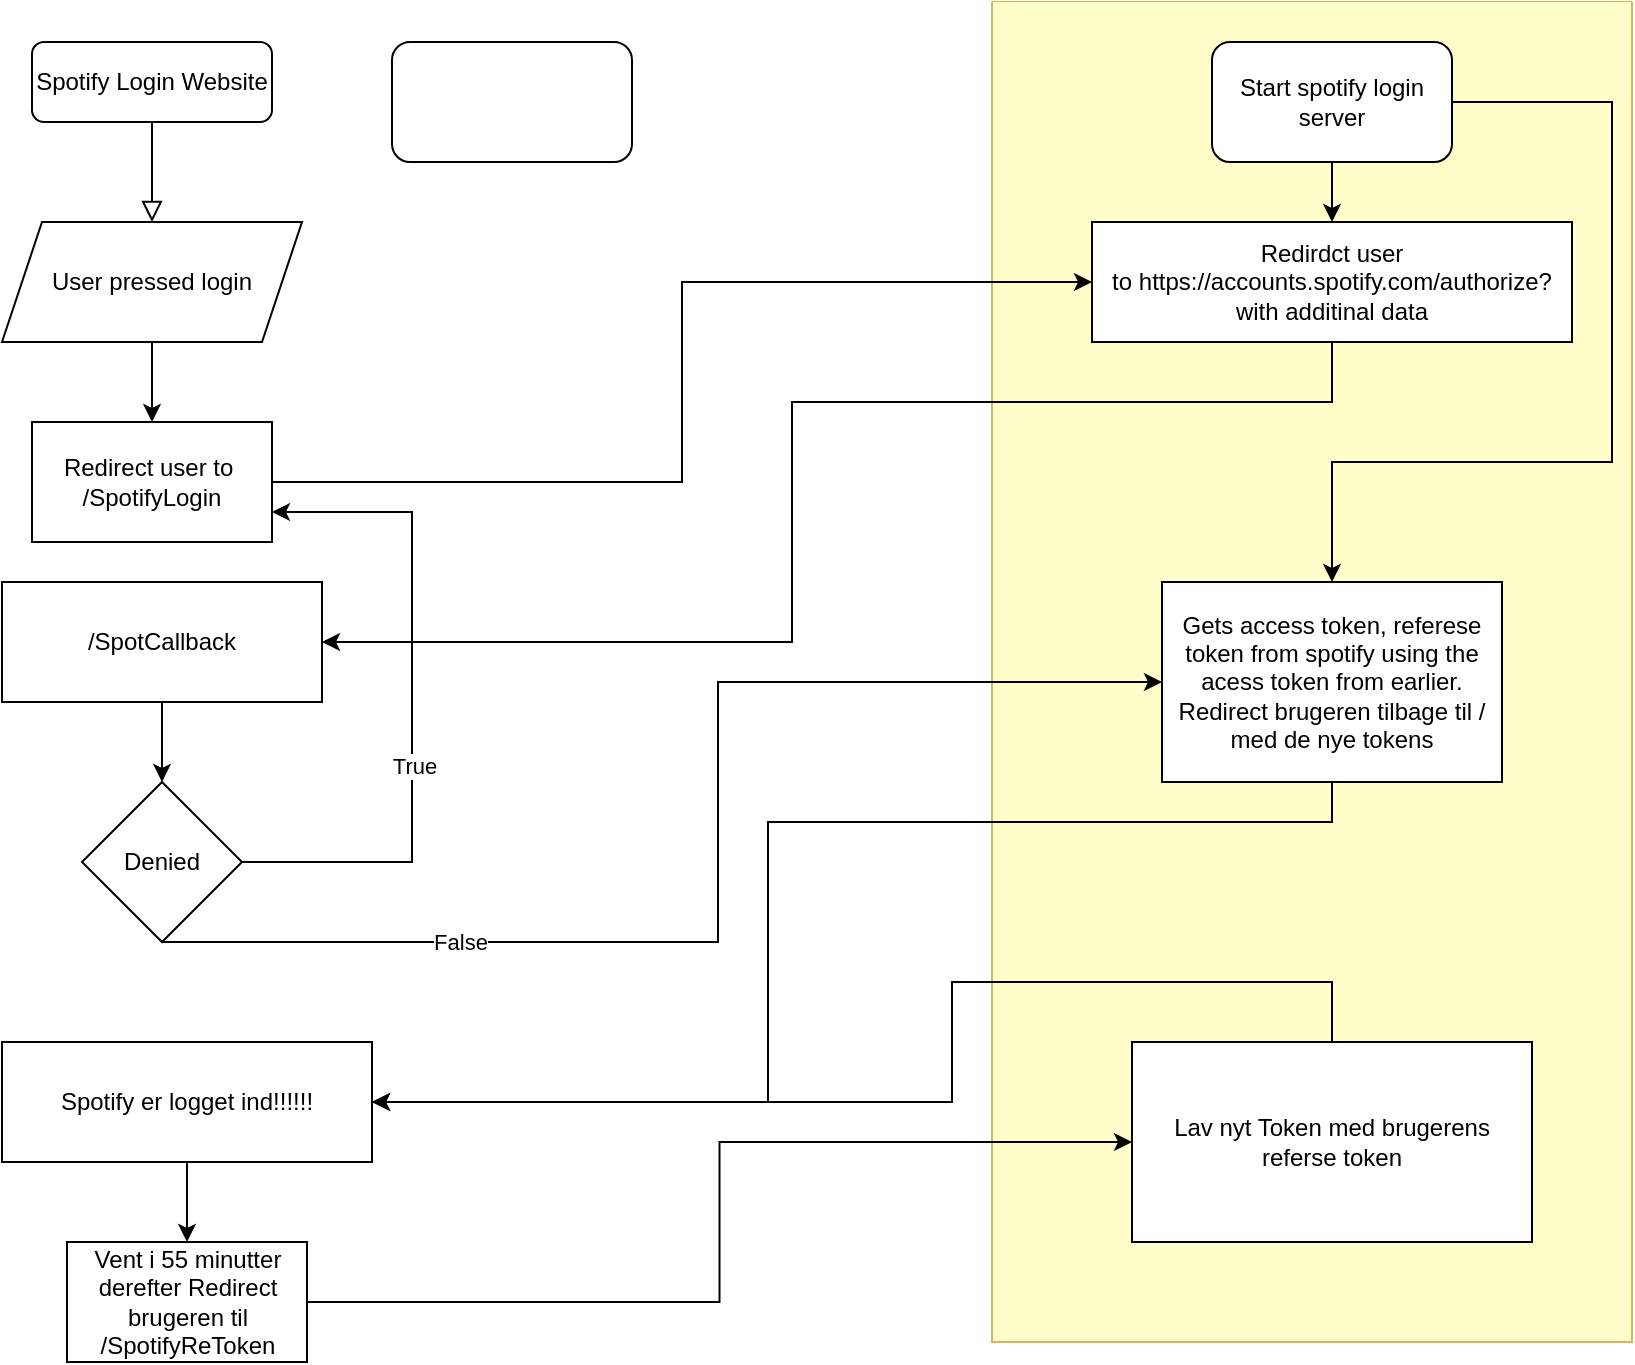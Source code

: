 <mxfile version="20.8.16" type="device"><diagram id="C5RBs43oDa-KdzZeNtuy" name="Page-1"><mxGraphModel dx="1247" dy="727" grid="1" gridSize="10" guides="1" tooltips="1" connect="1" arrows="1" fold="1" page="1" pageScale="1" pageWidth="827" pageHeight="1169" math="0" shadow="0"><root><mxCell id="WIyWlLk6GJQsqaUBKTNV-0"/><mxCell id="WIyWlLk6GJQsqaUBKTNV-1" parent="WIyWlLk6GJQsqaUBKTNV-0"/><mxCell id="J3g9bTKIBSTyANTCh6b--34" value="" style="swimlane;startSize=0;fillColor=#fff2cc;strokeColor=#d6b656;fillStyle=solid;rounded=0;swimlaneLine=0;glass=0;swimlaneFillColor=#FFFDC9;" vertex="1" parent="WIyWlLk6GJQsqaUBKTNV-1"><mxGeometry x="500" width="320" height="670" as="geometry"/></mxCell><mxCell id="J3g9bTKIBSTyANTCh6b--41" value="Lav nyt Token med brugerens referse token" style="rounded=0;whiteSpace=wrap;html=1;glass=0;fillStyle=solid;gradientColor=none;" vertex="1" parent="J3g9bTKIBSTyANTCh6b--34"><mxGeometry x="70" y="520" width="200" height="100" as="geometry"/></mxCell><mxCell id="WIyWlLk6GJQsqaUBKTNV-2" value="" style="rounded=0;html=1;jettySize=auto;orthogonalLoop=1;fontSize=11;endArrow=block;endFill=0;endSize=8;strokeWidth=1;shadow=0;labelBackgroundColor=none;edgeStyle=orthogonalEdgeStyle;" parent="WIyWlLk6GJQsqaUBKTNV-1" source="WIyWlLk6GJQsqaUBKTNV-3" edge="1"><mxGeometry relative="1" as="geometry"><mxPoint x="80" y="110" as="targetPoint"/></mxGeometry></mxCell><mxCell id="WIyWlLk6GJQsqaUBKTNV-3" value="Spotify Login Website" style="rounded=1;whiteSpace=wrap;html=1;fontSize=12;glass=0;strokeWidth=1;shadow=0;" parent="WIyWlLk6GJQsqaUBKTNV-1" vertex="1"><mxGeometry x="20" y="20" width="120" height="40" as="geometry"/></mxCell><mxCell id="J3g9bTKIBSTyANTCh6b--22" style="edgeStyle=orthogonalEdgeStyle;rounded=0;orthogonalLoop=1;jettySize=auto;html=1;entryX=0.5;entryY=0;entryDx=0;entryDy=0;" edge="1" parent="WIyWlLk6GJQsqaUBKTNV-1" source="J3g9bTKIBSTyANTCh6b--0" target="J3g9bTKIBSTyANTCh6b--3"><mxGeometry relative="1" as="geometry"/></mxCell><mxCell id="J3g9bTKIBSTyANTCh6b--0" value="User pressed login&lt;br&gt;" style="shape=parallelogram;perimeter=parallelogramPerimeter;whiteSpace=wrap;html=1;fixedSize=1;" vertex="1" parent="WIyWlLk6GJQsqaUBKTNV-1"><mxGeometry x="5" y="110" width="150" height="60" as="geometry"/></mxCell><mxCell id="J3g9bTKIBSTyANTCh6b--2" value="" style="rounded=1;whiteSpace=wrap;html=1;" vertex="1" parent="WIyWlLk6GJQsqaUBKTNV-1"><mxGeometry x="200" y="20" width="120" height="60" as="geometry"/></mxCell><mxCell id="J3g9bTKIBSTyANTCh6b--18" style="edgeStyle=orthogonalEdgeStyle;rounded=0;orthogonalLoop=1;jettySize=auto;html=1;entryX=0;entryY=0.5;entryDx=0;entryDy=0;" edge="1" parent="WIyWlLk6GJQsqaUBKTNV-1" source="J3g9bTKIBSTyANTCh6b--3" target="J3g9bTKIBSTyANTCh6b--10"><mxGeometry relative="1" as="geometry"/></mxCell><mxCell id="J3g9bTKIBSTyANTCh6b--3" value="Redirect user to&amp;nbsp;&lt;br&gt;/SpotifyLogin" style="rounded=0;whiteSpace=wrap;html=1;" vertex="1" parent="WIyWlLk6GJQsqaUBKTNV-1"><mxGeometry x="20" y="210" width="120" height="60" as="geometry"/></mxCell><mxCell id="J3g9bTKIBSTyANTCh6b--11" style="edgeStyle=orthogonalEdgeStyle;rounded=0;orthogonalLoop=1;jettySize=auto;html=1;entryX=0.5;entryY=0;entryDx=0;entryDy=0;" edge="1" parent="WIyWlLk6GJQsqaUBKTNV-1" source="J3g9bTKIBSTyANTCh6b--6" target="J3g9bTKIBSTyANTCh6b--10"><mxGeometry relative="1" as="geometry"/></mxCell><mxCell id="J3g9bTKIBSTyANTCh6b--32" style="edgeStyle=orthogonalEdgeStyle;rounded=0;orthogonalLoop=1;jettySize=auto;html=1;entryX=0.5;entryY=0;entryDx=0;entryDy=0;" edge="1" parent="WIyWlLk6GJQsqaUBKTNV-1" source="J3g9bTKIBSTyANTCh6b--6" target="J3g9bTKIBSTyANTCh6b--30"><mxGeometry relative="1" as="geometry"><Array as="points"><mxPoint x="810" y="50"/><mxPoint x="810" y="230"/><mxPoint x="670" y="230"/></Array></mxGeometry></mxCell><mxCell id="J3g9bTKIBSTyANTCh6b--6" value="Start spotify login server" style="rounded=1;whiteSpace=wrap;html=1;" vertex="1" parent="WIyWlLk6GJQsqaUBKTNV-1"><mxGeometry x="610" y="20" width="120" height="60" as="geometry"/></mxCell><mxCell id="J3g9bTKIBSTyANTCh6b--23" style="edgeStyle=orthogonalEdgeStyle;rounded=0;orthogonalLoop=1;jettySize=auto;html=1;entryX=1;entryY=0.5;entryDx=0;entryDy=0;" edge="1" parent="WIyWlLk6GJQsqaUBKTNV-1" source="J3g9bTKIBSTyANTCh6b--10" target="J3g9bTKIBSTyANTCh6b--17"><mxGeometry relative="1" as="geometry"><Array as="points"><mxPoint x="670" y="200"/><mxPoint x="400" y="200"/><mxPoint x="400" y="320"/></Array></mxGeometry></mxCell><mxCell id="J3g9bTKIBSTyANTCh6b--10" value="Redirdct user to&amp;nbsp;https://accounts.spotify.com/authorize?&lt;br&gt;with additinal data" style="rounded=0;whiteSpace=wrap;html=1;" vertex="1" parent="WIyWlLk6GJQsqaUBKTNV-1"><mxGeometry x="550" y="110" width="240" height="60" as="geometry"/></mxCell><mxCell id="J3g9bTKIBSTyANTCh6b--25" style="edgeStyle=orthogonalEdgeStyle;rounded=0;orthogonalLoop=1;jettySize=auto;html=1;" edge="1" parent="WIyWlLk6GJQsqaUBKTNV-1" source="J3g9bTKIBSTyANTCh6b--17" target="J3g9bTKIBSTyANTCh6b--24"><mxGeometry relative="1" as="geometry"/></mxCell><mxCell id="J3g9bTKIBSTyANTCh6b--17" value="/SpotCallback" style="rounded=0;whiteSpace=wrap;html=1;" vertex="1" parent="WIyWlLk6GJQsqaUBKTNV-1"><mxGeometry x="5" y="290" width="160" height="60" as="geometry"/></mxCell><mxCell id="J3g9bTKIBSTyANTCh6b--27" style="edgeStyle=orthogonalEdgeStyle;rounded=0;orthogonalLoop=1;jettySize=auto;html=1;entryX=1;entryY=0.75;entryDx=0;entryDy=0;" edge="1" parent="WIyWlLk6GJQsqaUBKTNV-1" source="J3g9bTKIBSTyANTCh6b--24" target="J3g9bTKIBSTyANTCh6b--3"><mxGeometry relative="1" as="geometry"><mxPoint x="150" y="250" as="targetPoint"/><Array as="points"><mxPoint x="210" y="430"/><mxPoint x="210" y="255"/></Array></mxGeometry></mxCell><mxCell id="J3g9bTKIBSTyANTCh6b--29" value="True" style="edgeLabel;html=1;align=center;verticalAlign=middle;resizable=0;points=[];" vertex="1" connectable="0" parent="J3g9bTKIBSTyANTCh6b--27"><mxGeometry x="-0.191" y="-1" relative="1" as="geometry"><mxPoint as="offset"/></mxGeometry></mxCell><mxCell id="J3g9bTKIBSTyANTCh6b--28" style="edgeStyle=orthogonalEdgeStyle;rounded=0;orthogonalLoop=1;jettySize=auto;html=1;entryX=0;entryY=0.5;entryDx=0;entryDy=0;exitX=0.5;exitY=1;exitDx=0;exitDy=0;" edge="1" parent="WIyWlLk6GJQsqaUBKTNV-1" source="J3g9bTKIBSTyANTCh6b--24" target="J3g9bTKIBSTyANTCh6b--30"><mxGeometry relative="1" as="geometry"><mxPoint x="85" y="520" as="targetPoint"/><Array as="points"><mxPoint x="363" y="470"/><mxPoint x="363" y="340"/></Array></mxGeometry></mxCell><mxCell id="J3g9bTKIBSTyANTCh6b--31" value="False" style="edgeLabel;html=1;align=center;verticalAlign=middle;resizable=0;points=[];" vertex="1" connectable="0" parent="J3g9bTKIBSTyANTCh6b--28"><mxGeometry x="-0.527" relative="1" as="geometry"><mxPoint as="offset"/></mxGeometry></mxCell><mxCell id="J3g9bTKIBSTyANTCh6b--24" value="Denied" style="rhombus;whiteSpace=wrap;html=1;" vertex="1" parent="WIyWlLk6GJQsqaUBKTNV-1"><mxGeometry x="45" y="390" width="80" height="80" as="geometry"/></mxCell><mxCell id="J3g9bTKIBSTyANTCh6b--36" style="edgeStyle=orthogonalEdgeStyle;rounded=0;orthogonalLoop=1;jettySize=auto;html=1;entryX=1;entryY=0.5;entryDx=0;entryDy=0;" edge="1" parent="WIyWlLk6GJQsqaUBKTNV-1" source="J3g9bTKIBSTyANTCh6b--30" target="J3g9bTKIBSTyANTCh6b--35"><mxGeometry relative="1" as="geometry"><Array as="points"><mxPoint x="670" y="410"/><mxPoint x="388" y="410"/><mxPoint x="388" y="550"/></Array></mxGeometry></mxCell><mxCell id="J3g9bTKIBSTyANTCh6b--30" value="Gets access token, referese token from spotify using the acess token from earlier.&lt;br&gt;Redirect brugeren tilbage til / med de nye tokens" style="rounded=0;whiteSpace=wrap;html=1;" vertex="1" parent="WIyWlLk6GJQsqaUBKTNV-1"><mxGeometry x="585" y="290" width="170" height="100" as="geometry"/></mxCell><mxCell id="J3g9bTKIBSTyANTCh6b--39" style="edgeStyle=orthogonalEdgeStyle;rounded=0;orthogonalLoop=1;jettySize=auto;html=1;" edge="1" parent="WIyWlLk6GJQsqaUBKTNV-1" source="J3g9bTKIBSTyANTCh6b--35" target="J3g9bTKIBSTyANTCh6b--38"><mxGeometry relative="1" as="geometry"/></mxCell><mxCell id="J3g9bTKIBSTyANTCh6b--35" value="Spotify er logget ind!!!!!!" style="rounded=0;whiteSpace=wrap;html=1;glass=0;fillStyle=solid;gradientColor=none;" vertex="1" parent="WIyWlLk6GJQsqaUBKTNV-1"><mxGeometry x="5" y="520" width="185" height="60" as="geometry"/></mxCell><mxCell id="J3g9bTKIBSTyANTCh6b--40" style="edgeStyle=orthogonalEdgeStyle;rounded=0;orthogonalLoop=1;jettySize=auto;html=1;" edge="1" parent="WIyWlLk6GJQsqaUBKTNV-1" source="J3g9bTKIBSTyANTCh6b--38" target="J3g9bTKIBSTyANTCh6b--41"><mxGeometry relative="1" as="geometry"><mxPoint x="460" y="620" as="targetPoint"/></mxGeometry></mxCell><mxCell id="J3g9bTKIBSTyANTCh6b--38" value="Vent i 55 minutter&lt;br&gt;derefter Redirect brugeren til /SpotifyReToken" style="rounded=0;whiteSpace=wrap;html=1;glass=0;fillStyle=solid;gradientColor=none;" vertex="1" parent="WIyWlLk6GJQsqaUBKTNV-1"><mxGeometry x="37.5" y="620" width="120" height="60" as="geometry"/></mxCell><mxCell id="J3g9bTKIBSTyANTCh6b--42" style="edgeStyle=orthogonalEdgeStyle;rounded=0;orthogonalLoop=1;jettySize=auto;html=1;entryX=1;entryY=0.5;entryDx=0;entryDy=0;" edge="1" parent="WIyWlLk6GJQsqaUBKTNV-1" source="J3g9bTKIBSTyANTCh6b--41" target="J3g9bTKIBSTyANTCh6b--35"><mxGeometry relative="1" as="geometry"><mxPoint x="390" y="550" as="targetPoint"/><Array as="points"><mxPoint x="670" y="490"/><mxPoint x="480" y="490"/><mxPoint x="480" y="550"/></Array></mxGeometry></mxCell></root></mxGraphModel></diagram></mxfile>